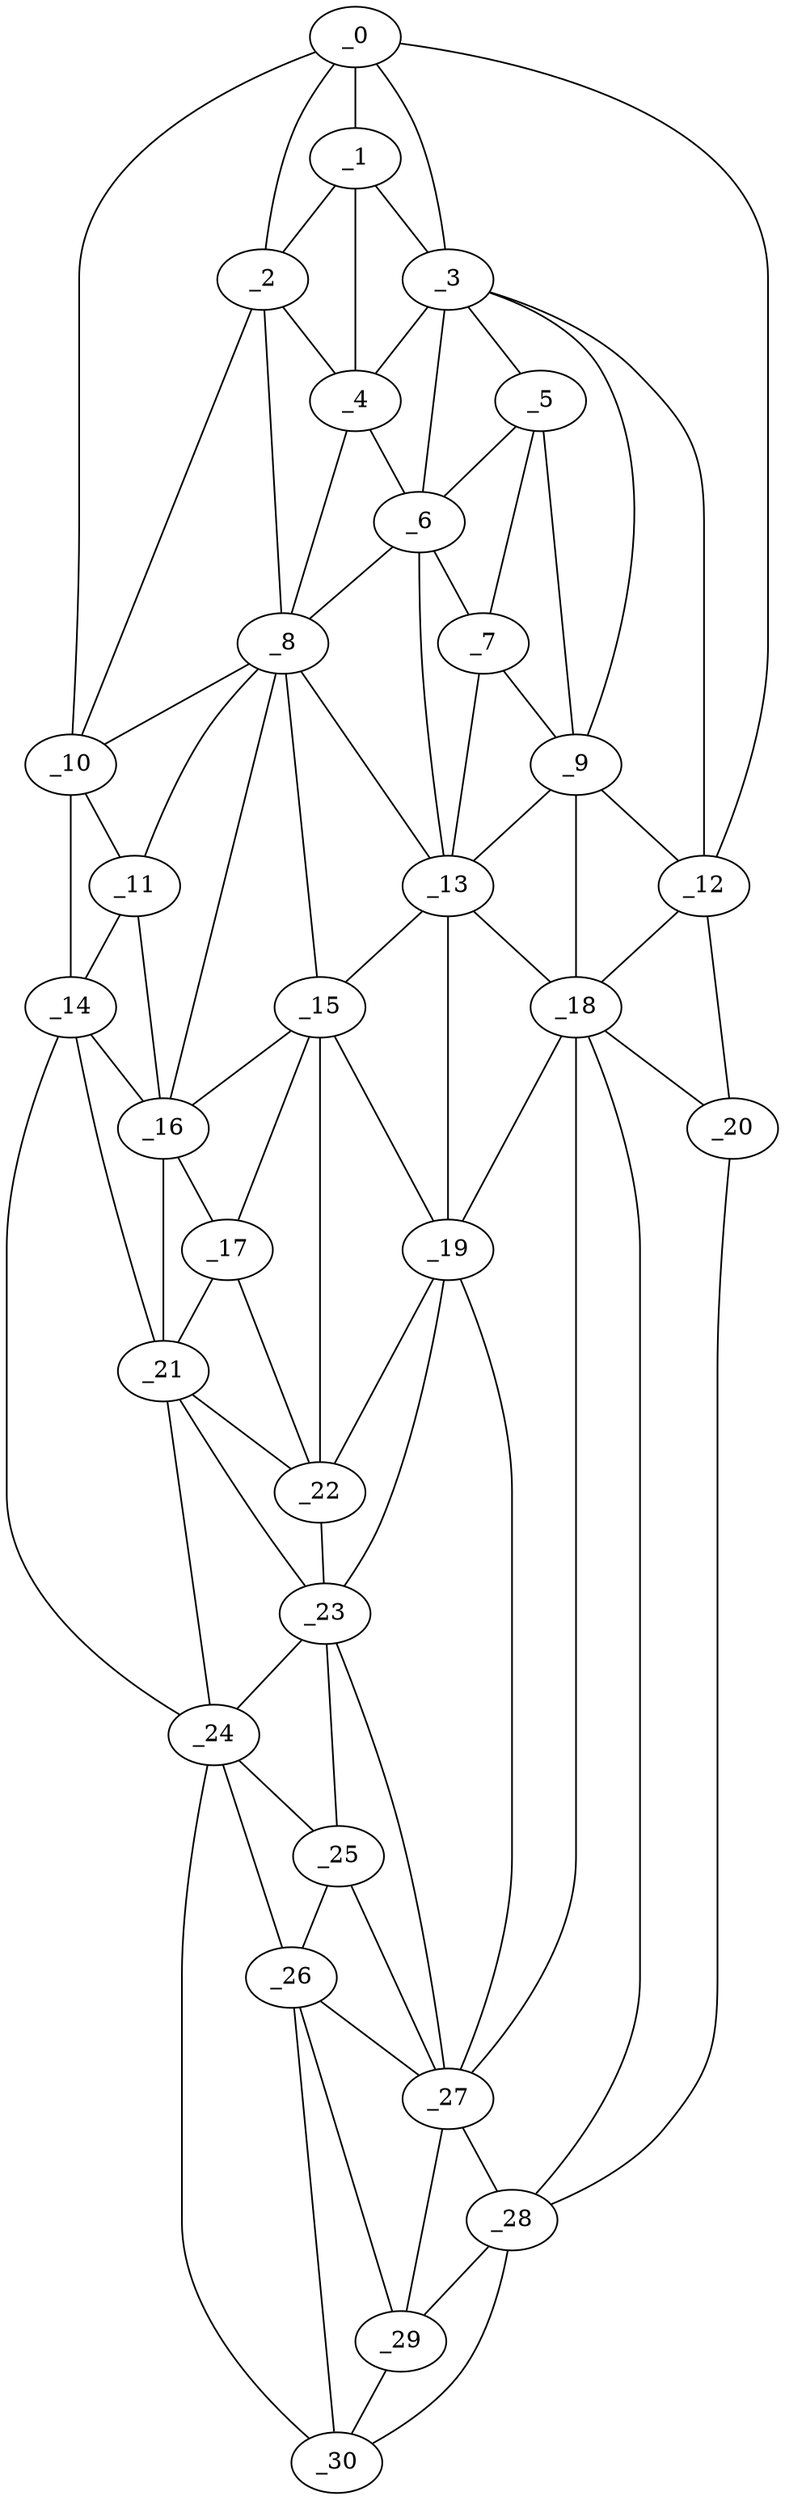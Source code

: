 graph "obj78__115.gxl" {
	_0	 [x=5,
		y=72];
	_1	 [x=11,
		y=67];
	_0 -- _1	 [valence=2];
	_2	 [x=13,
		y=78];
	_0 -- _2	 [valence=1];
	_3	 [x=17,
		y=61];
	_0 -- _3	 [valence=1];
	_10	 [x=30,
		y=104];
	_0 -- _10	 [valence=1];
	_12	 [x=40,
		y=25];
	_0 -- _12	 [valence=1];
	_1 -- _2	 [valence=1];
	_1 -- _3	 [valence=1];
	_4	 [x=17,
		y=72];
	_1 -- _4	 [valence=2];
	_2 -- _4	 [valence=2];
	_8	 [x=28,
		y=79];
	_2 -- _8	 [valence=2];
	_2 -- _10	 [valence=1];
	_3 -- _4	 [valence=2];
	_5	 [x=24,
		y=55];
	_3 -- _5	 [valence=1];
	_6	 [x=26,
		y=65];
	_3 -- _6	 [valence=1];
	_9	 [x=30,
		y=45];
	_3 -- _9	 [valence=1];
	_3 -- _12	 [valence=2];
	_4 -- _6	 [valence=2];
	_4 -- _8	 [valence=1];
	_5 -- _6	 [valence=2];
	_7	 [x=28,
		y=58];
	_5 -- _7	 [valence=1];
	_5 -- _9	 [valence=2];
	_6 -- _7	 [valence=2];
	_6 -- _8	 [valence=2];
	_13	 [x=41,
		y=61];
	_6 -- _13	 [valence=1];
	_7 -- _9	 [valence=1];
	_7 -- _13	 [valence=2];
	_8 -- _10	 [valence=2];
	_11	 [x=38,
		y=93];
	_8 -- _11	 [valence=1];
	_8 -- _13	 [valence=2];
	_15	 [x=47,
		y=69];
	_8 -- _15	 [valence=2];
	_16	 [x=50,
		y=82];
	_8 -- _16	 [valence=2];
	_9 -- _12	 [valence=1];
	_9 -- _13	 [valence=1];
	_18	 [x=55,
		y=33];
	_9 -- _18	 [valence=2];
	_10 -- _11	 [valence=2];
	_14	 [x=44,
		y=104];
	_10 -- _14	 [valence=1];
	_11 -- _14	 [valence=1];
	_11 -- _16	 [valence=2];
	_12 -- _18	 [valence=2];
	_20	 [x=57,
		y=16];
	_12 -- _20	 [valence=1];
	_13 -- _15	 [valence=2];
	_13 -- _18	 [valence=2];
	_19	 [x=56,
		y=63];
	_13 -- _19	 [valence=1];
	_14 -- _16	 [valence=2];
	_21	 [x=58,
		y=84];
	_14 -- _21	 [valence=1];
	_24	 [x=67,
		y=91];
	_14 -- _24	 [valence=1];
	_15 -- _16	 [valence=2];
	_17	 [x=53,
		y=77];
	_15 -- _17	 [valence=1];
	_15 -- _19	 [valence=1];
	_22	 [x=60,
		y=70];
	_15 -- _22	 [valence=2];
	_16 -- _17	 [valence=2];
	_16 -- _21	 [valence=2];
	_17 -- _21	 [valence=1];
	_17 -- _22	 [valence=2];
	_18 -- _19	 [valence=2];
	_18 -- _20	 [valence=1];
	_27	 [x=96,
		y=58];
	_18 -- _27	 [valence=2];
	_28	 [x=103,
		y=25];
	_18 -- _28	 [valence=2];
	_19 -- _22	 [valence=2];
	_23	 [x=66,
		y=71];
	_19 -- _23	 [valence=1];
	_19 -- _27	 [valence=1];
	_20 -- _28	 [valence=1];
	_21 -- _22	 [valence=1];
	_21 -- _23	 [valence=2];
	_21 -- _24	 [valence=1];
	_22 -- _23	 [valence=2];
	_23 -- _24	 [valence=2];
	_25	 [x=81,
		y=74];
	_23 -- _25	 [valence=2];
	_23 -- _27	 [valence=1];
	_24 -- _25	 [valence=2];
	_26	 [x=90,
		y=73];
	_24 -- _26	 [valence=1];
	_30	 [x=124,
		y=47];
	_24 -- _30	 [valence=1];
	_25 -- _26	 [valence=2];
	_25 -- _27	 [valence=2];
	_26 -- _27	 [valence=2];
	_29	 [x=113,
		y=50];
	_26 -- _29	 [valence=2];
	_26 -- _30	 [valence=2];
	_27 -- _28	 [valence=1];
	_27 -- _29	 [valence=2];
	_28 -- _29	 [valence=1];
	_28 -- _30	 [valence=1];
	_29 -- _30	 [valence=1];
}
